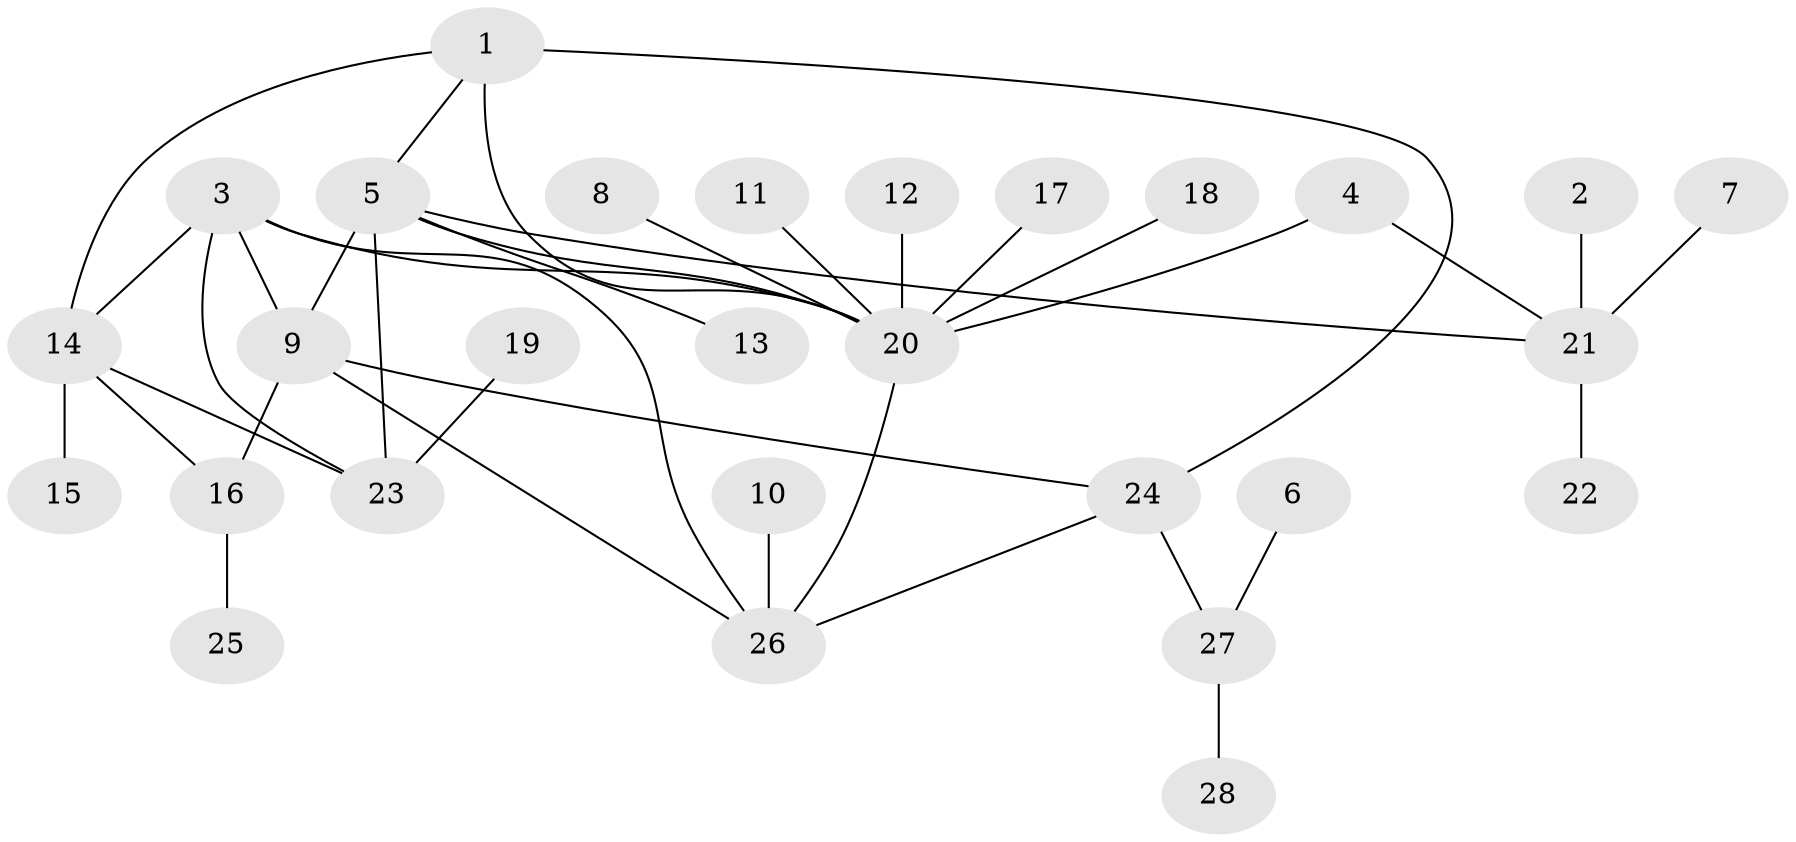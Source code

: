 // original degree distribution, {3: 0.07246376811594203, 4: 0.014492753623188406, 7: 0.057971014492753624, 13: 0.014492753623188406, 5: 0.08695652173913043, 8: 0.014492753623188406, 9: 0.014492753623188406, 2: 0.13043478260869565, 1: 0.5942028985507246}
// Generated by graph-tools (version 1.1) at 2025/37/03/04/25 23:37:35]
// undirected, 28 vertices, 38 edges
graph export_dot {
  node [color=gray90,style=filled];
  1;
  2;
  3;
  4;
  5;
  6;
  7;
  8;
  9;
  10;
  11;
  12;
  13;
  14;
  15;
  16;
  17;
  18;
  19;
  20;
  21;
  22;
  23;
  24;
  25;
  26;
  27;
  28;
  1 -- 5 [weight=1.0];
  1 -- 14 [weight=1.0];
  1 -- 20 [weight=1.0];
  1 -- 24 [weight=2.0];
  2 -- 21 [weight=1.0];
  3 -- 9 [weight=1.0];
  3 -- 14 [weight=1.0];
  3 -- 20 [weight=1.0];
  3 -- 23 [weight=1.0];
  3 -- 26 [weight=1.0];
  4 -- 20 [weight=1.0];
  4 -- 21 [weight=1.0];
  5 -- 9 [weight=1.0];
  5 -- 13 [weight=1.0];
  5 -- 20 [weight=1.0];
  5 -- 21 [weight=2.0];
  5 -- 23 [weight=1.0];
  6 -- 27 [weight=1.0];
  7 -- 21 [weight=1.0];
  8 -- 20 [weight=1.0];
  9 -- 16 [weight=2.0];
  9 -- 24 [weight=1.0];
  9 -- 26 [weight=1.0];
  10 -- 26 [weight=1.0];
  11 -- 20 [weight=1.0];
  12 -- 20 [weight=1.0];
  14 -- 15 [weight=1.0];
  14 -- 16 [weight=2.0];
  14 -- 23 [weight=1.0];
  16 -- 25 [weight=1.0];
  17 -- 20 [weight=1.0];
  18 -- 20 [weight=1.0];
  19 -- 23 [weight=1.0];
  20 -- 26 [weight=1.0];
  21 -- 22 [weight=1.0];
  24 -- 26 [weight=1.0];
  24 -- 27 [weight=1.0];
  27 -- 28 [weight=1.0];
}
